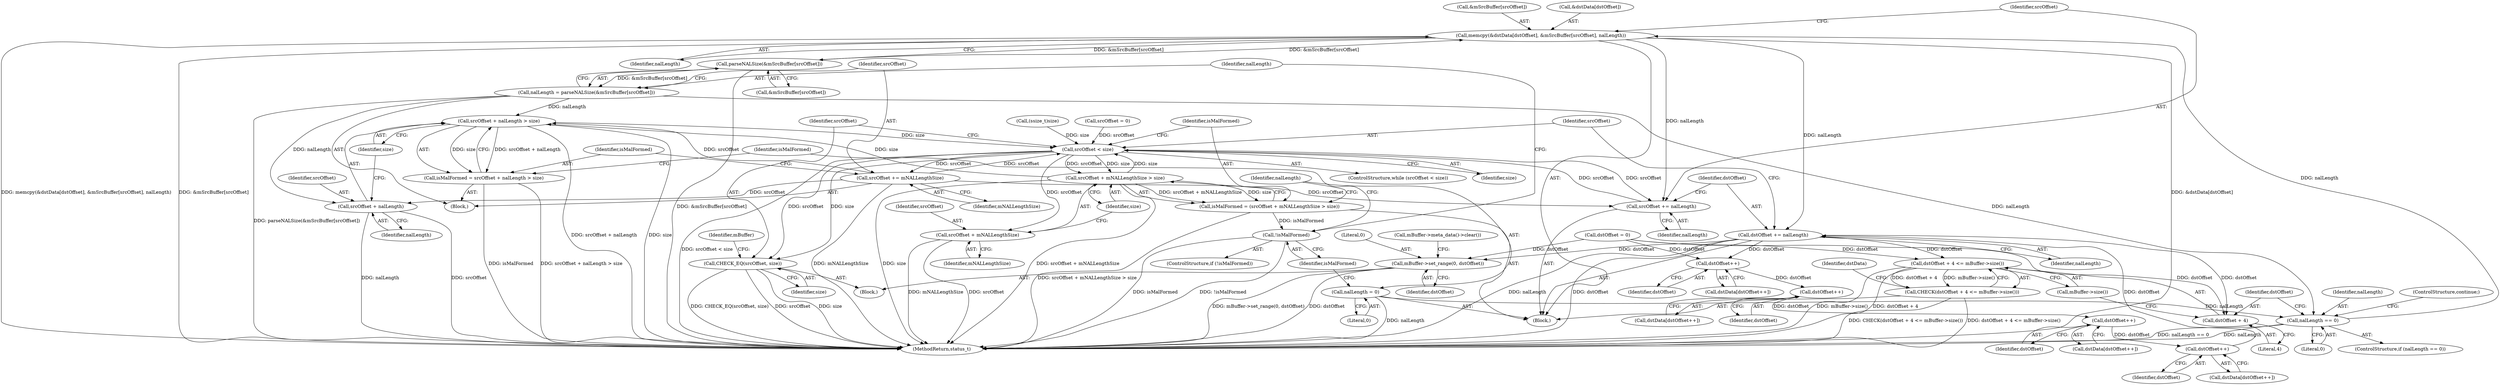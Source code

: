 digraph "0_Android_d48f0f145f8f0f4472bc0af668ac9a8bce44ba9b_0@pointer" {
"1000640" [label="(Call,memcpy(&dstData[dstOffset], &mSrcBuffer[srcOffset], nalLength))"];
"1000578" [label="(Call,parseNALSize(&mSrcBuffer[srcOffset]))"];
"1000640" [label="(Call,memcpy(&dstData[dstOffset], &mSrcBuffer[srcOffset], nalLength))"];
"1000605" [label="(Call,nalLength == 0)"];
"1000569" [label="(Call,nalLength = 0)"];
"1000576" [label="(Call,nalLength = parseNALSize(&mSrcBuffer[srcOffset]))"];
"1000588" [label="(Call,srcOffset + nalLength > size)"];
"1000556" [label="(Call,srcOffset < size)"];
"1000563" [label="(Call,srcOffset + mNALLengthSize > size)"];
"1000561" [label="(Call,isMalFormed = (srcOffset + mNALLengthSize > size))"];
"1000573" [label="(Call,!isMalFormed)"];
"1000564" [label="(Call,srcOffset + mNALLengthSize)"];
"1000583" [label="(Call,srcOffset += mNALLengthSize)"];
"1000589" [label="(Call,srcOffset + nalLength)"];
"1000650" [label="(Call,srcOffset += nalLength)"];
"1000656" [label="(Call,CHECK_EQ(srcOffset, size))"];
"1000586" [label="(Call,isMalFormed = srcOffset + nalLength > size)"];
"1000653" [label="(Call,dstOffset += nalLength)"];
"1000611" [label="(Call,dstOffset + 4 <= mBuffer->size())"];
"1000610" [label="(Call,CHECK(dstOffset + 4 <= mBuffer->size()))"];
"1000612" [label="(Call,dstOffset + 4)"];
"1000619" [label="(Call,dstOffset++)"];
"1000625" [label="(Call,dstOffset++)"];
"1000631" [label="(Call,dstOffset++)"];
"1000637" [label="(Call,dstOffset++)"];
"1000663" [label="(Call,mBuffer->set_range(0, dstOffset))"];
"1000570" [label="(Identifier,nalLength)"];
"1000614" [label="(Literal,4)"];
"1000629" [label="(Call,dstData[dstOffset++])"];
"1000656" [label="(Call,CHECK_EQ(srcOffset, size))"];
"1000605" [label="(Call,nalLength == 0)"];
"1000649" [label="(Identifier,nalLength)"];
"1000592" [label="(Identifier,size)"];
"1000591" [label="(Identifier,nalLength)"];
"1000618" [label="(Identifier,dstData)"];
"1000577" [label="(Identifier,nalLength)"];
"1000588" [label="(Call,srcOffset + nalLength > size)"];
"1000589" [label="(Call,srcOffset + nalLength)"];
"1000638" [label="(Identifier,dstOffset)"];
"1000572" [label="(ControlStructure,if (!isMalFormed))"];
"1000652" [label="(Identifier,nalLength)"];
"1000574" [label="(Identifier,isMalFormed)"];
"1000519" [label="(Call,(ssize_t)size)"];
"1000606" [label="(Identifier,nalLength)"];
"1000567" [label="(Identifier,size)"];
"1000664" [label="(Literal,0)"];
"1000666" [label="(Call,mBuffer->meta_data()->clear())"];
"1000710" [label="(MethodReturn,status_t)"];
"1000555" [label="(ControlStructure,while (srcOffset < size))"];
"1000609" [label="(ControlStructure,continue;)"];
"1000640" [label="(Call,memcpy(&dstData[dstOffset], &mSrcBuffer[srcOffset], nalLength))"];
"1000620" [label="(Identifier,dstOffset)"];
"1000563" [label="(Call,srcOffset + mNALLengthSize > size)"];
"1000564" [label="(Call,srcOffset + mNALLengthSize)"];
"1000657" [label="(Identifier,srcOffset)"];
"1000607" [label="(Literal,0)"];
"1000552" [label="(Call,dstOffset = 0)"];
"1000576" [label="(Call,nalLength = parseNALSize(&mSrcBuffer[srcOffset]))"];
"1000617" [label="(Call,dstData[dstOffset++])"];
"1000548" [label="(Call,srcOffset = 0)"];
"1000571" [label="(Literal,0)"];
"1000578" [label="(Call,parseNALSize(&mSrcBuffer[srcOffset]))"];
"1000641" [label="(Call,&dstData[dstOffset])"];
"1000566" [label="(Identifier,mNALLengthSize)"];
"1000663" [label="(Call,mBuffer->set_range(0, dstOffset))"];
"1000626" [label="(Identifier,dstOffset)"];
"1000557" [label="(Identifier,srcOffset)"];
"1000610" [label="(Call,CHECK(dstOffset + 4 <= mBuffer->size()))"];
"1000655" [label="(Identifier,nalLength)"];
"1000665" [label="(Identifier,dstOffset)"];
"1000579" [label="(Call,&mSrcBuffer[srcOffset])"];
"1000575" [label="(Block,)"];
"1000561" [label="(Call,isMalFormed = (srcOffset + mNALLengthSize > size))"];
"1000565" [label="(Identifier,srcOffset)"];
"1000650" [label="(Call,srcOffset += nalLength)"];
"1000590" [label="(Identifier,srcOffset)"];
"1000654" [label="(Identifier,dstOffset)"];
"1000658" [label="(Identifier,size)"];
"1000645" [label="(Call,&mSrcBuffer[srcOffset])"];
"1000583" [label="(Call,srcOffset += mNALLengthSize)"];
"1000661" [label="(Identifier,mBuffer)"];
"1000619" [label="(Call,dstOffset++)"];
"1000562" [label="(Identifier,isMalFormed)"];
"1000586" [label="(Call,isMalFormed = srcOffset + nalLength > size)"];
"1000637" [label="(Call,dstOffset++)"];
"1000613" [label="(Identifier,dstOffset)"];
"1000632" [label="(Identifier,dstOffset)"];
"1000623" [label="(Call,dstData[dstOffset++])"];
"1000540" [label="(Block,)"];
"1000611" [label="(Call,dstOffset + 4 <= mBuffer->size())"];
"1000585" [label="(Identifier,mNALLengthSize)"];
"1000612" [label="(Call,dstOffset + 4)"];
"1000584" [label="(Identifier,srcOffset)"];
"1000615" [label="(Call,mBuffer->size())"];
"1000625" [label="(Call,dstOffset++)"];
"1000604" [label="(ControlStructure,if (nalLength == 0))"];
"1000587" [label="(Identifier,isMalFormed)"];
"1000556" [label="(Call,srcOffset < size)"];
"1000631" [label="(Call,dstOffset++)"];
"1000558" [label="(Identifier,size)"];
"1000573" [label="(Call,!isMalFormed)"];
"1000653" [label="(Call,dstOffset += nalLength)"];
"1000559" [label="(Block,)"];
"1000635" [label="(Call,dstData[dstOffset++])"];
"1000569" [label="(Call,nalLength = 0)"];
"1000651" [label="(Identifier,srcOffset)"];
"1000594" [label="(Identifier,isMalFormed)"];
"1000640" -> "1000559"  [label="AST: "];
"1000640" -> "1000649"  [label="CFG: "];
"1000641" -> "1000640"  [label="AST: "];
"1000645" -> "1000640"  [label="AST: "];
"1000649" -> "1000640"  [label="AST: "];
"1000651" -> "1000640"  [label="CFG: "];
"1000640" -> "1000710"  [label="DDG: &dstData[dstOffset]"];
"1000640" -> "1000710"  [label="DDG: memcpy(&dstData[dstOffset], &mSrcBuffer[srcOffset], nalLength)"];
"1000640" -> "1000710"  [label="DDG: &mSrcBuffer[srcOffset]"];
"1000640" -> "1000578"  [label="DDG: &mSrcBuffer[srcOffset]"];
"1000578" -> "1000640"  [label="DDG: &mSrcBuffer[srcOffset]"];
"1000605" -> "1000640"  [label="DDG: nalLength"];
"1000640" -> "1000650"  [label="DDG: nalLength"];
"1000640" -> "1000653"  [label="DDG: nalLength"];
"1000578" -> "1000576"  [label="AST: "];
"1000578" -> "1000579"  [label="CFG: "];
"1000579" -> "1000578"  [label="AST: "];
"1000576" -> "1000578"  [label="CFG: "];
"1000578" -> "1000710"  [label="DDG: &mSrcBuffer[srcOffset]"];
"1000578" -> "1000576"  [label="DDG: &mSrcBuffer[srcOffset]"];
"1000605" -> "1000604"  [label="AST: "];
"1000605" -> "1000607"  [label="CFG: "];
"1000606" -> "1000605"  [label="AST: "];
"1000607" -> "1000605"  [label="AST: "];
"1000609" -> "1000605"  [label="CFG: "];
"1000613" -> "1000605"  [label="CFG: "];
"1000605" -> "1000710"  [label="DDG: nalLength == 0"];
"1000605" -> "1000710"  [label="DDG: nalLength"];
"1000569" -> "1000605"  [label="DDG: nalLength"];
"1000576" -> "1000605"  [label="DDG: nalLength"];
"1000569" -> "1000559"  [label="AST: "];
"1000569" -> "1000571"  [label="CFG: "];
"1000570" -> "1000569"  [label="AST: "];
"1000571" -> "1000569"  [label="AST: "];
"1000574" -> "1000569"  [label="CFG: "];
"1000569" -> "1000710"  [label="DDG: nalLength"];
"1000576" -> "1000575"  [label="AST: "];
"1000577" -> "1000576"  [label="AST: "];
"1000584" -> "1000576"  [label="CFG: "];
"1000576" -> "1000710"  [label="DDG: parseNALSize(&mSrcBuffer[srcOffset])"];
"1000576" -> "1000588"  [label="DDG: nalLength"];
"1000576" -> "1000589"  [label="DDG: nalLength"];
"1000588" -> "1000586"  [label="AST: "];
"1000588" -> "1000592"  [label="CFG: "];
"1000589" -> "1000588"  [label="AST: "];
"1000592" -> "1000588"  [label="AST: "];
"1000586" -> "1000588"  [label="CFG: "];
"1000588" -> "1000710"  [label="DDG: srcOffset + nalLength"];
"1000588" -> "1000710"  [label="DDG: size"];
"1000588" -> "1000556"  [label="DDG: size"];
"1000588" -> "1000586"  [label="DDG: srcOffset + nalLength"];
"1000588" -> "1000586"  [label="DDG: size"];
"1000583" -> "1000588"  [label="DDG: srcOffset"];
"1000563" -> "1000588"  [label="DDG: size"];
"1000556" -> "1000555"  [label="AST: "];
"1000556" -> "1000558"  [label="CFG: "];
"1000557" -> "1000556"  [label="AST: "];
"1000558" -> "1000556"  [label="AST: "];
"1000562" -> "1000556"  [label="CFG: "];
"1000657" -> "1000556"  [label="CFG: "];
"1000556" -> "1000710"  [label="DDG: srcOffset < size"];
"1000650" -> "1000556"  [label="DDG: srcOffset"];
"1000548" -> "1000556"  [label="DDG: srcOffset"];
"1000583" -> "1000556"  [label="DDG: srcOffset"];
"1000563" -> "1000556"  [label="DDG: size"];
"1000519" -> "1000556"  [label="DDG: size"];
"1000556" -> "1000563"  [label="DDG: srcOffset"];
"1000556" -> "1000563"  [label="DDG: size"];
"1000556" -> "1000564"  [label="DDG: srcOffset"];
"1000556" -> "1000583"  [label="DDG: srcOffset"];
"1000556" -> "1000650"  [label="DDG: srcOffset"];
"1000556" -> "1000656"  [label="DDG: srcOffset"];
"1000556" -> "1000656"  [label="DDG: size"];
"1000563" -> "1000561"  [label="AST: "];
"1000563" -> "1000567"  [label="CFG: "];
"1000564" -> "1000563"  [label="AST: "];
"1000567" -> "1000563"  [label="AST: "];
"1000561" -> "1000563"  [label="CFG: "];
"1000563" -> "1000710"  [label="DDG: size"];
"1000563" -> "1000710"  [label="DDG: srcOffset + mNALLengthSize"];
"1000563" -> "1000561"  [label="DDG: srcOffset + mNALLengthSize"];
"1000563" -> "1000561"  [label="DDG: size"];
"1000561" -> "1000559"  [label="AST: "];
"1000562" -> "1000561"  [label="AST: "];
"1000570" -> "1000561"  [label="CFG: "];
"1000561" -> "1000710"  [label="DDG: srcOffset + mNALLengthSize > size"];
"1000561" -> "1000573"  [label="DDG: isMalFormed"];
"1000573" -> "1000572"  [label="AST: "];
"1000573" -> "1000574"  [label="CFG: "];
"1000574" -> "1000573"  [label="AST: "];
"1000577" -> "1000573"  [label="CFG: "];
"1000594" -> "1000573"  [label="CFG: "];
"1000573" -> "1000710"  [label="DDG: isMalFormed"];
"1000573" -> "1000710"  [label="DDG: !isMalFormed"];
"1000564" -> "1000566"  [label="CFG: "];
"1000565" -> "1000564"  [label="AST: "];
"1000566" -> "1000564"  [label="AST: "];
"1000567" -> "1000564"  [label="CFG: "];
"1000564" -> "1000710"  [label="DDG: mNALLengthSize"];
"1000564" -> "1000710"  [label="DDG: srcOffset"];
"1000583" -> "1000575"  [label="AST: "];
"1000583" -> "1000585"  [label="CFG: "];
"1000584" -> "1000583"  [label="AST: "];
"1000585" -> "1000583"  [label="AST: "];
"1000587" -> "1000583"  [label="CFG: "];
"1000583" -> "1000710"  [label="DDG: mNALLengthSize"];
"1000583" -> "1000589"  [label="DDG: srcOffset"];
"1000583" -> "1000650"  [label="DDG: srcOffset"];
"1000589" -> "1000591"  [label="CFG: "];
"1000590" -> "1000589"  [label="AST: "];
"1000591" -> "1000589"  [label="AST: "];
"1000592" -> "1000589"  [label="CFG: "];
"1000589" -> "1000710"  [label="DDG: srcOffset"];
"1000589" -> "1000710"  [label="DDG: nalLength"];
"1000650" -> "1000559"  [label="AST: "];
"1000650" -> "1000652"  [label="CFG: "];
"1000651" -> "1000650"  [label="AST: "];
"1000652" -> "1000650"  [label="AST: "];
"1000654" -> "1000650"  [label="CFG: "];
"1000656" -> "1000540"  [label="AST: "];
"1000656" -> "1000658"  [label="CFG: "];
"1000657" -> "1000656"  [label="AST: "];
"1000658" -> "1000656"  [label="AST: "];
"1000661" -> "1000656"  [label="CFG: "];
"1000656" -> "1000710"  [label="DDG: CHECK_EQ(srcOffset, size)"];
"1000656" -> "1000710"  [label="DDG: size"];
"1000656" -> "1000710"  [label="DDG: srcOffset"];
"1000586" -> "1000575"  [label="AST: "];
"1000587" -> "1000586"  [label="AST: "];
"1000594" -> "1000586"  [label="CFG: "];
"1000586" -> "1000710"  [label="DDG: srcOffset + nalLength > size"];
"1000586" -> "1000710"  [label="DDG: isMalFormed"];
"1000653" -> "1000559"  [label="AST: "];
"1000653" -> "1000655"  [label="CFG: "];
"1000654" -> "1000653"  [label="AST: "];
"1000655" -> "1000653"  [label="AST: "];
"1000557" -> "1000653"  [label="CFG: "];
"1000653" -> "1000710"  [label="DDG: nalLength"];
"1000653" -> "1000710"  [label="DDG: dstOffset"];
"1000653" -> "1000611"  [label="DDG: dstOffset"];
"1000653" -> "1000612"  [label="DDG: dstOffset"];
"1000653" -> "1000619"  [label="DDG: dstOffset"];
"1000637" -> "1000653"  [label="DDG: dstOffset"];
"1000653" -> "1000663"  [label="DDG: dstOffset"];
"1000611" -> "1000610"  [label="AST: "];
"1000611" -> "1000615"  [label="CFG: "];
"1000612" -> "1000611"  [label="AST: "];
"1000615" -> "1000611"  [label="AST: "];
"1000610" -> "1000611"  [label="CFG: "];
"1000611" -> "1000710"  [label="DDG: mBuffer->size()"];
"1000611" -> "1000710"  [label="DDG: dstOffset + 4"];
"1000611" -> "1000610"  [label="DDG: dstOffset + 4"];
"1000611" -> "1000610"  [label="DDG: mBuffer->size()"];
"1000552" -> "1000611"  [label="DDG: dstOffset"];
"1000610" -> "1000559"  [label="AST: "];
"1000618" -> "1000610"  [label="CFG: "];
"1000610" -> "1000710"  [label="DDG: CHECK(dstOffset + 4 <= mBuffer->size())"];
"1000610" -> "1000710"  [label="DDG: dstOffset + 4 <= mBuffer->size()"];
"1000612" -> "1000614"  [label="CFG: "];
"1000613" -> "1000612"  [label="AST: "];
"1000614" -> "1000612"  [label="AST: "];
"1000615" -> "1000612"  [label="CFG: "];
"1000552" -> "1000612"  [label="DDG: dstOffset"];
"1000619" -> "1000617"  [label="AST: "];
"1000619" -> "1000620"  [label="CFG: "];
"1000620" -> "1000619"  [label="AST: "];
"1000617" -> "1000619"  [label="CFG: "];
"1000552" -> "1000619"  [label="DDG: dstOffset"];
"1000619" -> "1000625"  [label="DDG: dstOffset"];
"1000625" -> "1000623"  [label="AST: "];
"1000625" -> "1000626"  [label="CFG: "];
"1000626" -> "1000625"  [label="AST: "];
"1000623" -> "1000625"  [label="CFG: "];
"1000625" -> "1000631"  [label="DDG: dstOffset"];
"1000631" -> "1000629"  [label="AST: "];
"1000631" -> "1000632"  [label="CFG: "];
"1000632" -> "1000631"  [label="AST: "];
"1000629" -> "1000631"  [label="CFG: "];
"1000631" -> "1000637"  [label="DDG: dstOffset"];
"1000637" -> "1000635"  [label="AST: "];
"1000637" -> "1000638"  [label="CFG: "];
"1000638" -> "1000637"  [label="AST: "];
"1000635" -> "1000637"  [label="CFG: "];
"1000663" -> "1000540"  [label="AST: "];
"1000663" -> "1000665"  [label="CFG: "];
"1000664" -> "1000663"  [label="AST: "];
"1000665" -> "1000663"  [label="AST: "];
"1000666" -> "1000663"  [label="CFG: "];
"1000663" -> "1000710"  [label="DDG: mBuffer->set_range(0, dstOffset)"];
"1000663" -> "1000710"  [label="DDG: dstOffset"];
"1000552" -> "1000663"  [label="DDG: dstOffset"];
}
